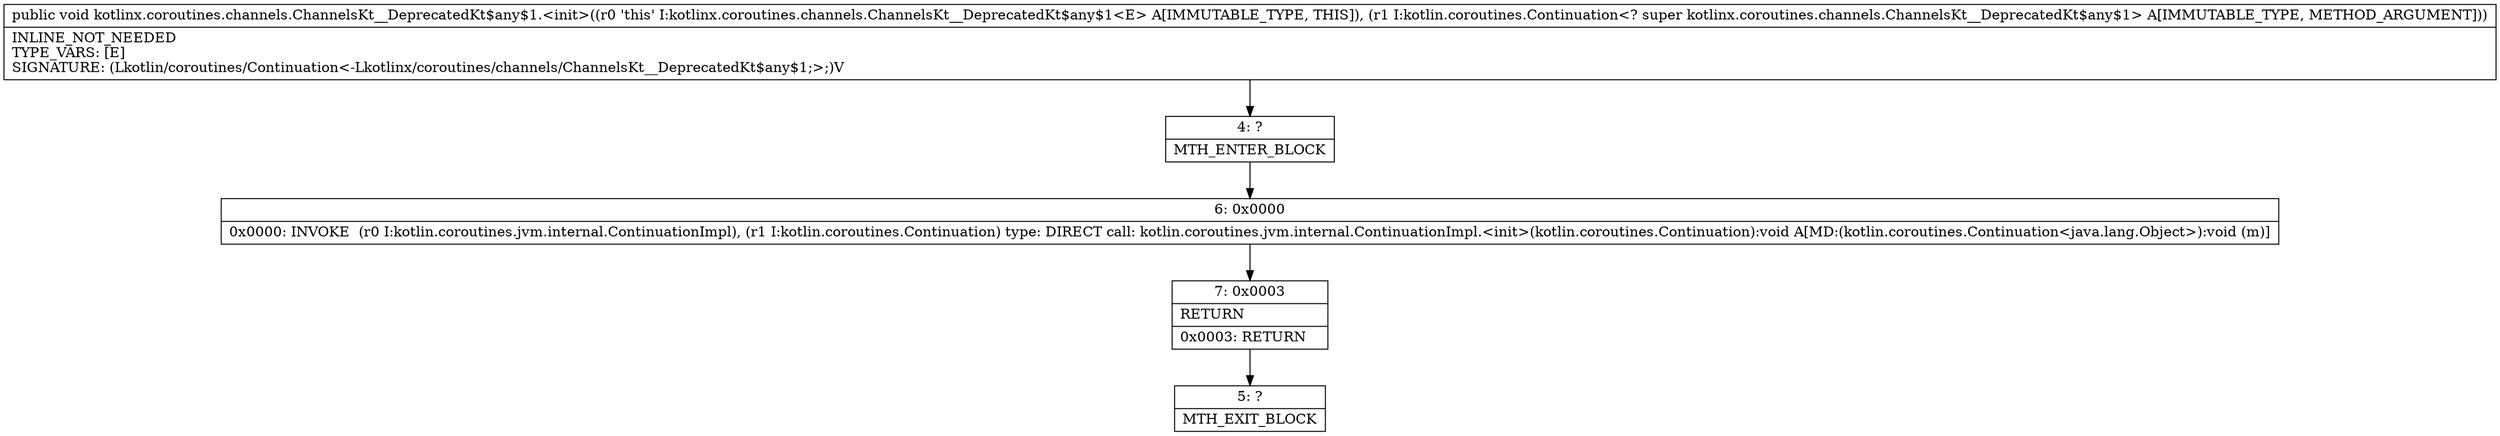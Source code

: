 digraph "CFG forkotlinx.coroutines.channels.ChannelsKt__DeprecatedKt$any$1.\<init\>(Lkotlin\/coroutines\/Continuation;)V" {
Node_4 [shape=record,label="{4\:\ ?|MTH_ENTER_BLOCK\l}"];
Node_6 [shape=record,label="{6\:\ 0x0000|0x0000: INVOKE  (r0 I:kotlin.coroutines.jvm.internal.ContinuationImpl), (r1 I:kotlin.coroutines.Continuation) type: DIRECT call: kotlin.coroutines.jvm.internal.ContinuationImpl.\<init\>(kotlin.coroutines.Continuation):void A[MD:(kotlin.coroutines.Continuation\<java.lang.Object\>):void (m)]\l}"];
Node_7 [shape=record,label="{7\:\ 0x0003|RETURN\l|0x0003: RETURN   \l}"];
Node_5 [shape=record,label="{5\:\ ?|MTH_EXIT_BLOCK\l}"];
MethodNode[shape=record,label="{public void kotlinx.coroutines.channels.ChannelsKt__DeprecatedKt$any$1.\<init\>((r0 'this' I:kotlinx.coroutines.channels.ChannelsKt__DeprecatedKt$any$1\<E\> A[IMMUTABLE_TYPE, THIS]), (r1 I:kotlin.coroutines.Continuation\<? super kotlinx.coroutines.channels.ChannelsKt__DeprecatedKt$any$1\> A[IMMUTABLE_TYPE, METHOD_ARGUMENT]))  | INLINE_NOT_NEEDED\lTYPE_VARS: [E]\lSIGNATURE: (Lkotlin\/coroutines\/Continuation\<\-Lkotlinx\/coroutines\/channels\/ChannelsKt__DeprecatedKt$any$1;\>;)V\l}"];
MethodNode -> Node_4;Node_4 -> Node_6;
Node_6 -> Node_7;
Node_7 -> Node_5;
}

